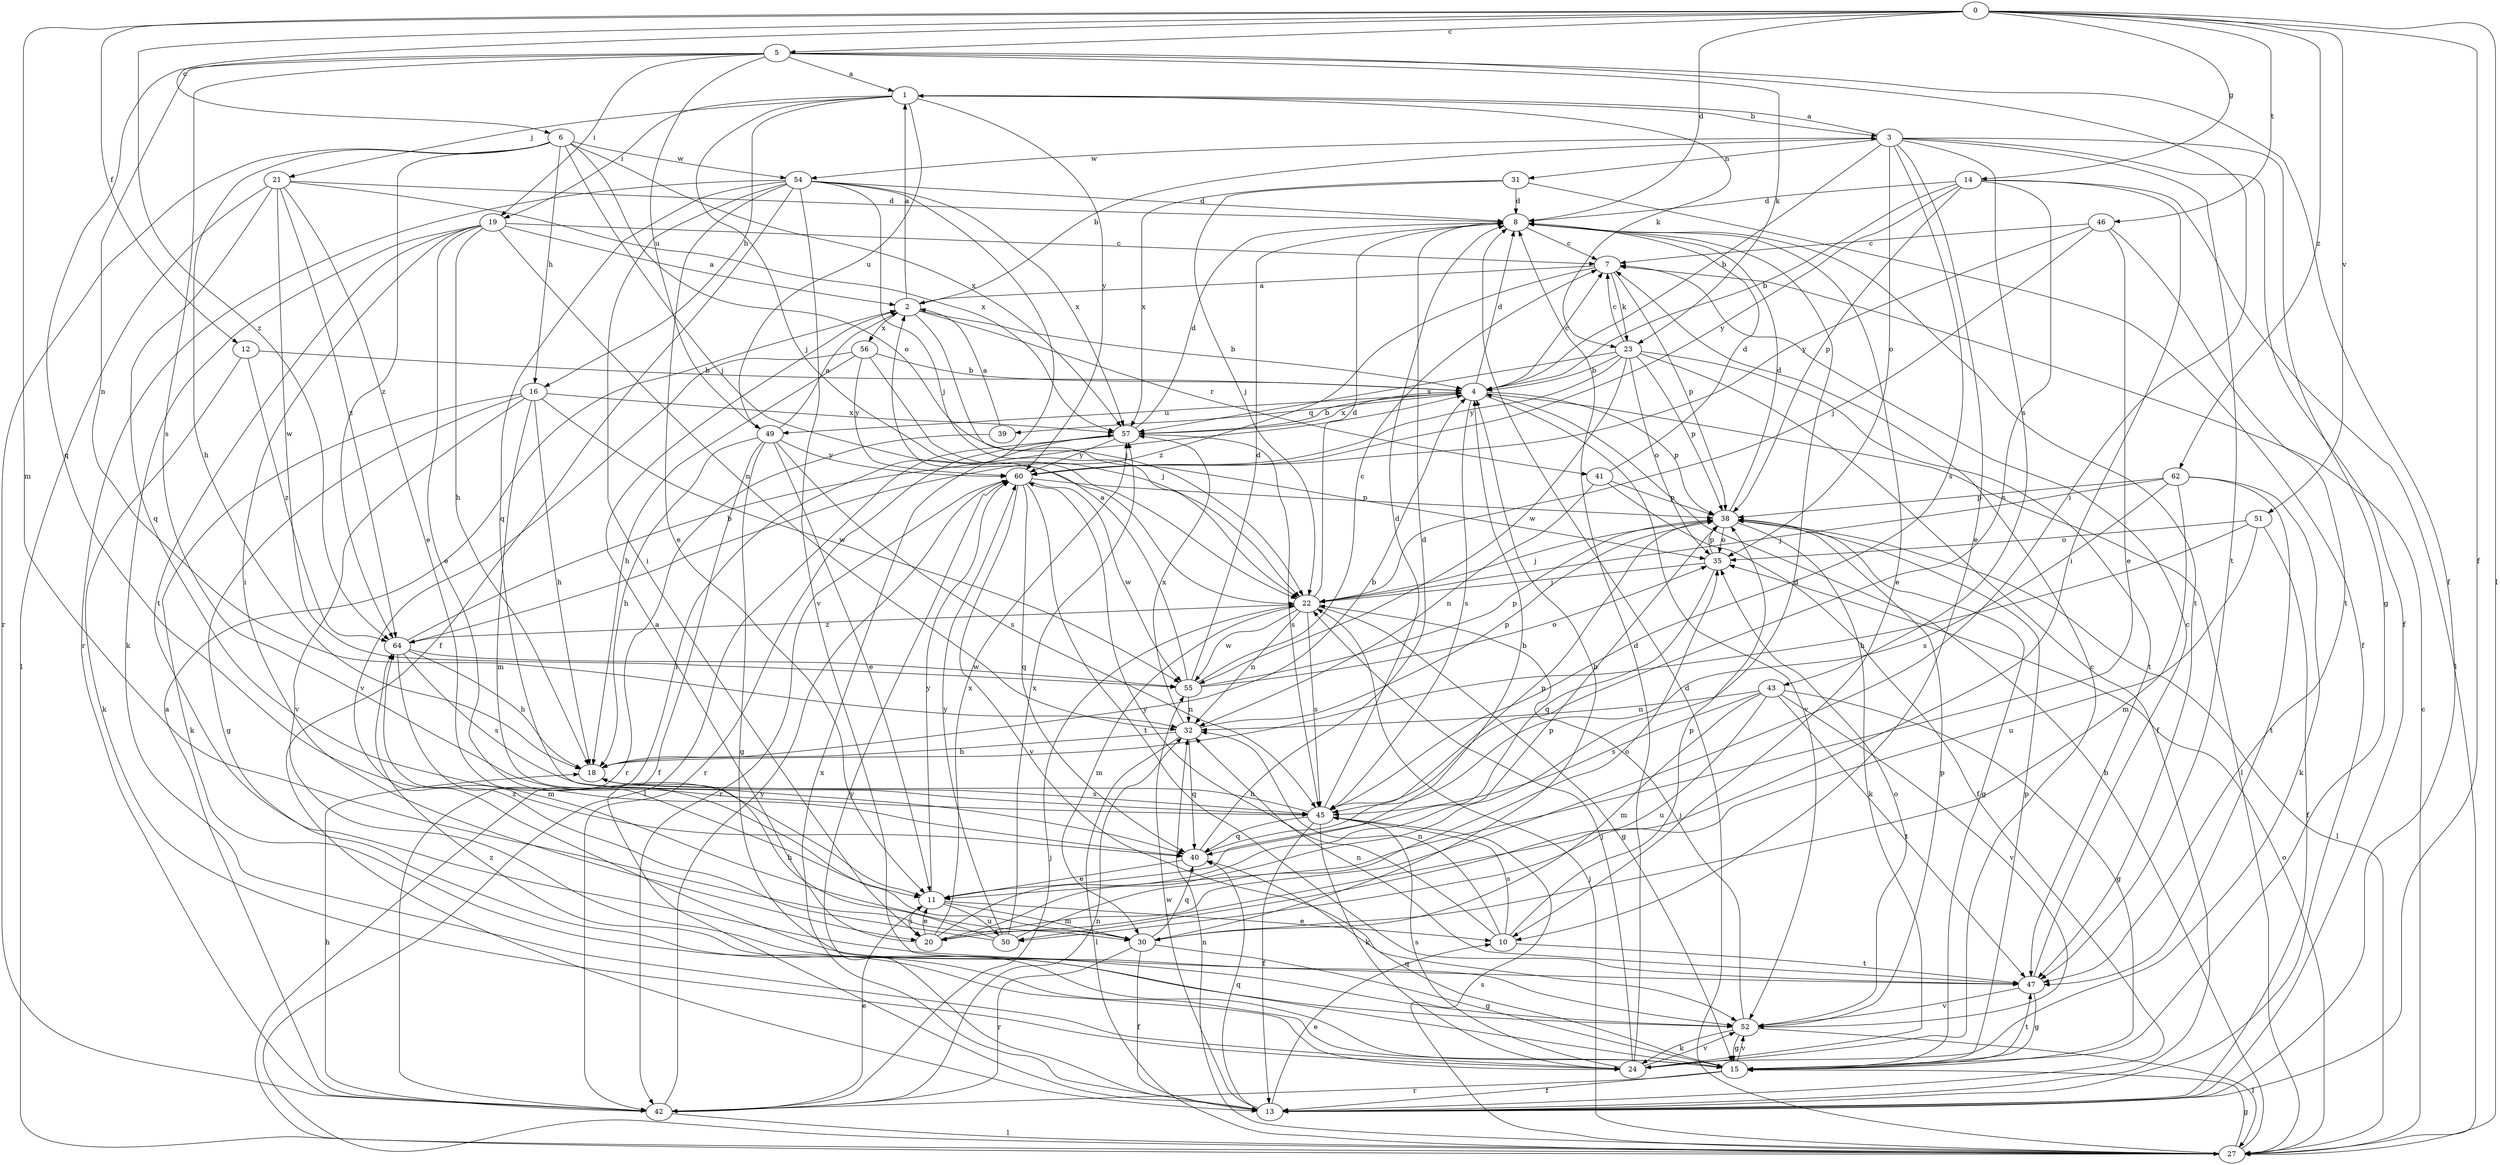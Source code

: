 strict digraph  {
0;
1;
2;
3;
4;
5;
6;
7;
8;
10;
11;
12;
13;
14;
15;
16;
18;
19;
20;
21;
22;
23;
24;
27;
30;
31;
32;
35;
38;
39;
40;
41;
42;
43;
45;
46;
47;
49;
50;
51;
52;
54;
55;
56;
57;
60;
62;
64;
0 -> 5  [label=c];
0 -> 6  [label=c];
0 -> 8  [label=d];
0 -> 12  [label=f];
0 -> 13  [label=f];
0 -> 14  [label=g];
0 -> 27  [label=l];
0 -> 30  [label=m];
0 -> 46  [label=t];
0 -> 51  [label=v];
0 -> 62  [label=z];
0 -> 64  [label=z];
1 -> 3  [label=b];
1 -> 16  [label=h];
1 -> 19  [label=i];
1 -> 21  [label=j];
1 -> 22  [label=j];
1 -> 23  [label=k];
1 -> 49  [label=u];
1 -> 60  [label=y];
2 -> 1  [label=a];
2 -> 3  [label=b];
2 -> 4  [label=b];
2 -> 22  [label=j];
2 -> 41  [label=r];
2 -> 56  [label=x];
3 -> 1  [label=a];
3 -> 4  [label=b];
3 -> 10  [label=e];
3 -> 13  [label=f];
3 -> 15  [label=g];
3 -> 31  [label=n];
3 -> 35  [label=o];
3 -> 43  [label=s];
3 -> 45  [label=s];
3 -> 47  [label=t];
3 -> 54  [label=w];
4 -> 7  [label=c];
4 -> 8  [label=d];
4 -> 27  [label=l];
4 -> 38  [label=p];
4 -> 39  [label=q];
4 -> 45  [label=s];
4 -> 49  [label=u];
4 -> 52  [label=v];
4 -> 57  [label=x];
5 -> 1  [label=a];
5 -> 13  [label=f];
5 -> 19  [label=i];
5 -> 20  [label=i];
5 -> 23  [label=k];
5 -> 32  [label=n];
5 -> 40  [label=q];
5 -> 45  [label=s];
5 -> 49  [label=u];
6 -> 16  [label=h];
6 -> 18  [label=h];
6 -> 22  [label=j];
6 -> 35  [label=o];
6 -> 42  [label=r];
6 -> 54  [label=w];
6 -> 57  [label=x];
6 -> 64  [label=z];
7 -> 2  [label=a];
7 -> 23  [label=k];
7 -> 38  [label=p];
7 -> 64  [label=z];
8 -> 7  [label=c];
8 -> 10  [label=e];
8 -> 47  [label=t];
10 -> 32  [label=n];
10 -> 38  [label=p];
10 -> 45  [label=s];
10 -> 47  [label=t];
10 -> 60  [label=y];
11 -> 4  [label=b];
11 -> 10  [label=e];
11 -> 20  [label=i];
11 -> 30  [label=m];
11 -> 50  [label=u];
11 -> 60  [label=y];
12 -> 4  [label=b];
12 -> 24  [label=k];
12 -> 64  [label=z];
13 -> 10  [label=e];
13 -> 40  [label=q];
13 -> 55  [label=w];
13 -> 57  [label=x];
13 -> 60  [label=y];
14 -> 4  [label=b];
14 -> 8  [label=d];
14 -> 20  [label=i];
14 -> 27  [label=l];
14 -> 38  [label=p];
14 -> 45  [label=s];
14 -> 60  [label=y];
15 -> 13  [label=f];
15 -> 38  [label=p];
15 -> 40  [label=q];
15 -> 42  [label=r];
15 -> 47  [label=t];
15 -> 52  [label=v];
15 -> 64  [label=z];
16 -> 15  [label=g];
16 -> 18  [label=h];
16 -> 24  [label=k];
16 -> 30  [label=m];
16 -> 52  [label=v];
16 -> 55  [label=w];
16 -> 57  [label=x];
18 -> 4  [label=b];
18 -> 45  [label=s];
19 -> 2  [label=a];
19 -> 7  [label=c];
19 -> 11  [label=e];
19 -> 18  [label=h];
19 -> 20  [label=i];
19 -> 24  [label=k];
19 -> 32  [label=n];
19 -> 47  [label=t];
20 -> 2  [label=a];
20 -> 8  [label=d];
20 -> 11  [label=e];
20 -> 38  [label=p];
20 -> 57  [label=x];
21 -> 8  [label=d];
21 -> 11  [label=e];
21 -> 27  [label=l];
21 -> 40  [label=q];
21 -> 55  [label=w];
21 -> 57  [label=x];
21 -> 64  [label=z];
22 -> 8  [label=d];
22 -> 15  [label=g];
22 -> 30  [label=m];
22 -> 32  [label=n];
22 -> 45  [label=s];
22 -> 55  [label=w];
22 -> 64  [label=z];
23 -> 4  [label=b];
23 -> 7  [label=c];
23 -> 13  [label=f];
23 -> 35  [label=o];
23 -> 38  [label=p];
23 -> 47  [label=t];
23 -> 55  [label=w];
23 -> 57  [label=x];
23 -> 60  [label=y];
24 -> 7  [label=c];
24 -> 8  [label=d];
24 -> 22  [label=j];
24 -> 45  [label=s];
24 -> 52  [label=v];
27 -> 4  [label=b];
27 -> 7  [label=c];
27 -> 8  [label=d];
27 -> 15  [label=g];
27 -> 22  [label=j];
27 -> 32  [label=n];
27 -> 35  [label=o];
27 -> 45  [label=s];
30 -> 4  [label=b];
30 -> 13  [label=f];
30 -> 15  [label=g];
30 -> 40  [label=q];
30 -> 42  [label=r];
31 -> 8  [label=d];
31 -> 13  [label=f];
31 -> 22  [label=j];
31 -> 57  [label=x];
32 -> 18  [label=h];
32 -> 27  [label=l];
32 -> 38  [label=p];
32 -> 40  [label=q];
32 -> 57  [label=x];
35 -> 22  [label=j];
35 -> 38  [label=p];
35 -> 40  [label=q];
38 -> 8  [label=d];
38 -> 15  [label=g];
38 -> 22  [label=j];
38 -> 24  [label=k];
38 -> 27  [label=l];
38 -> 35  [label=o];
39 -> 2  [label=a];
39 -> 42  [label=r];
40 -> 8  [label=d];
40 -> 11  [label=e];
40 -> 38  [label=p];
41 -> 8  [label=d];
41 -> 13  [label=f];
41 -> 32  [label=n];
41 -> 38  [label=p];
42 -> 2  [label=a];
42 -> 11  [label=e];
42 -> 18  [label=h];
42 -> 22  [label=j];
42 -> 27  [label=l];
42 -> 32  [label=n];
42 -> 60  [label=y];
43 -> 15  [label=g];
43 -> 30  [label=m];
43 -> 32  [label=n];
43 -> 45  [label=s];
43 -> 47  [label=t];
43 -> 50  [label=u];
43 -> 52  [label=v];
45 -> 8  [label=d];
45 -> 13  [label=f];
45 -> 18  [label=h];
45 -> 24  [label=k];
45 -> 40  [label=q];
46 -> 7  [label=c];
46 -> 11  [label=e];
46 -> 22  [label=j];
46 -> 47  [label=t];
46 -> 60  [label=y];
47 -> 7  [label=c];
47 -> 15  [label=g];
47 -> 32  [label=n];
47 -> 52  [label=v];
49 -> 2  [label=a];
49 -> 11  [label=e];
49 -> 13  [label=f];
49 -> 15  [label=g];
49 -> 18  [label=h];
49 -> 45  [label=s];
49 -> 60  [label=y];
50 -> 18  [label=h];
50 -> 35  [label=o];
50 -> 57  [label=x];
50 -> 60  [label=y];
50 -> 64  [label=z];
51 -> 13  [label=f];
51 -> 18  [label=h];
51 -> 35  [label=o];
51 -> 50  [label=u];
52 -> 15  [label=g];
52 -> 22  [label=j];
52 -> 24  [label=k];
52 -> 27  [label=l];
52 -> 35  [label=o];
52 -> 38  [label=p];
54 -> 8  [label=d];
54 -> 11  [label=e];
54 -> 13  [label=f];
54 -> 20  [label=i];
54 -> 22  [label=j];
54 -> 27  [label=l];
54 -> 40  [label=q];
54 -> 42  [label=r];
54 -> 52  [label=v];
54 -> 57  [label=x];
55 -> 2  [label=a];
55 -> 7  [label=c];
55 -> 8  [label=d];
55 -> 32  [label=n];
55 -> 35  [label=o];
55 -> 38  [label=p];
56 -> 4  [label=b];
56 -> 18  [label=h];
56 -> 22  [label=j];
56 -> 52  [label=v];
56 -> 60  [label=y];
57 -> 4  [label=b];
57 -> 8  [label=d];
57 -> 27  [label=l];
57 -> 42  [label=r];
57 -> 45  [label=s];
57 -> 60  [label=y];
60 -> 38  [label=p];
60 -> 40  [label=q];
60 -> 42  [label=r];
60 -> 47  [label=t];
60 -> 52  [label=v];
60 -> 55  [label=w];
62 -> 22  [label=j];
62 -> 24  [label=k];
62 -> 30  [label=m];
62 -> 38  [label=p];
62 -> 45  [label=s];
62 -> 47  [label=t];
64 -> 4  [label=b];
64 -> 18  [label=h];
64 -> 30  [label=m];
64 -> 45  [label=s];
64 -> 55  [label=w];
}
